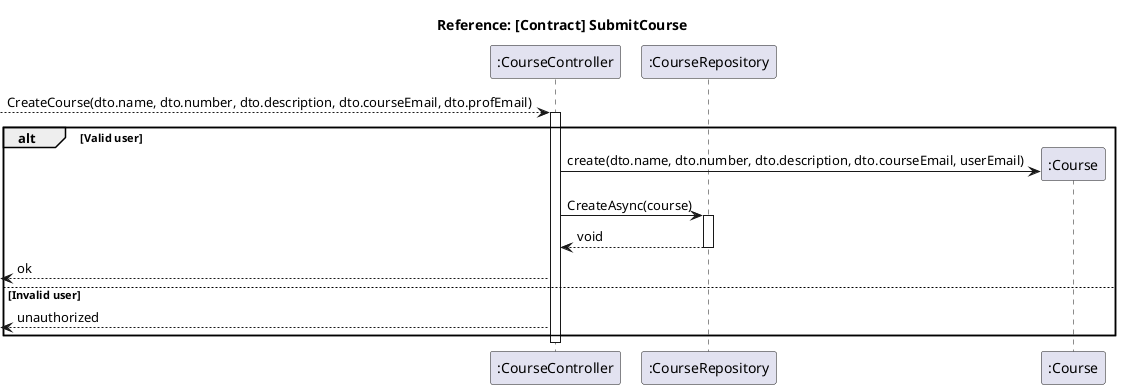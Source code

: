 @startuml Create course

title Reference: [Contract] SubmitCourse

participant ":CourseController" as controller
participant ":CourseRepository" as repository
participant ":Course" as course

--> controller: CreateCourse(dto.name, dto.number, dto.description, dto.courseEmail, dto.profEmail)
activate controller

alt Valid user
    controller -> course **: create(dto.name, dto.number, dto.description, dto.courseEmail, userEmail)
    
    controller -> repository: CreateAsync(course)
    activate repository
    repository --> controller: void
    deactivate repository

    <-- controller: ok
else Invalid user
    <-- controller: unauthorized
end

deactivate controller

@enduml